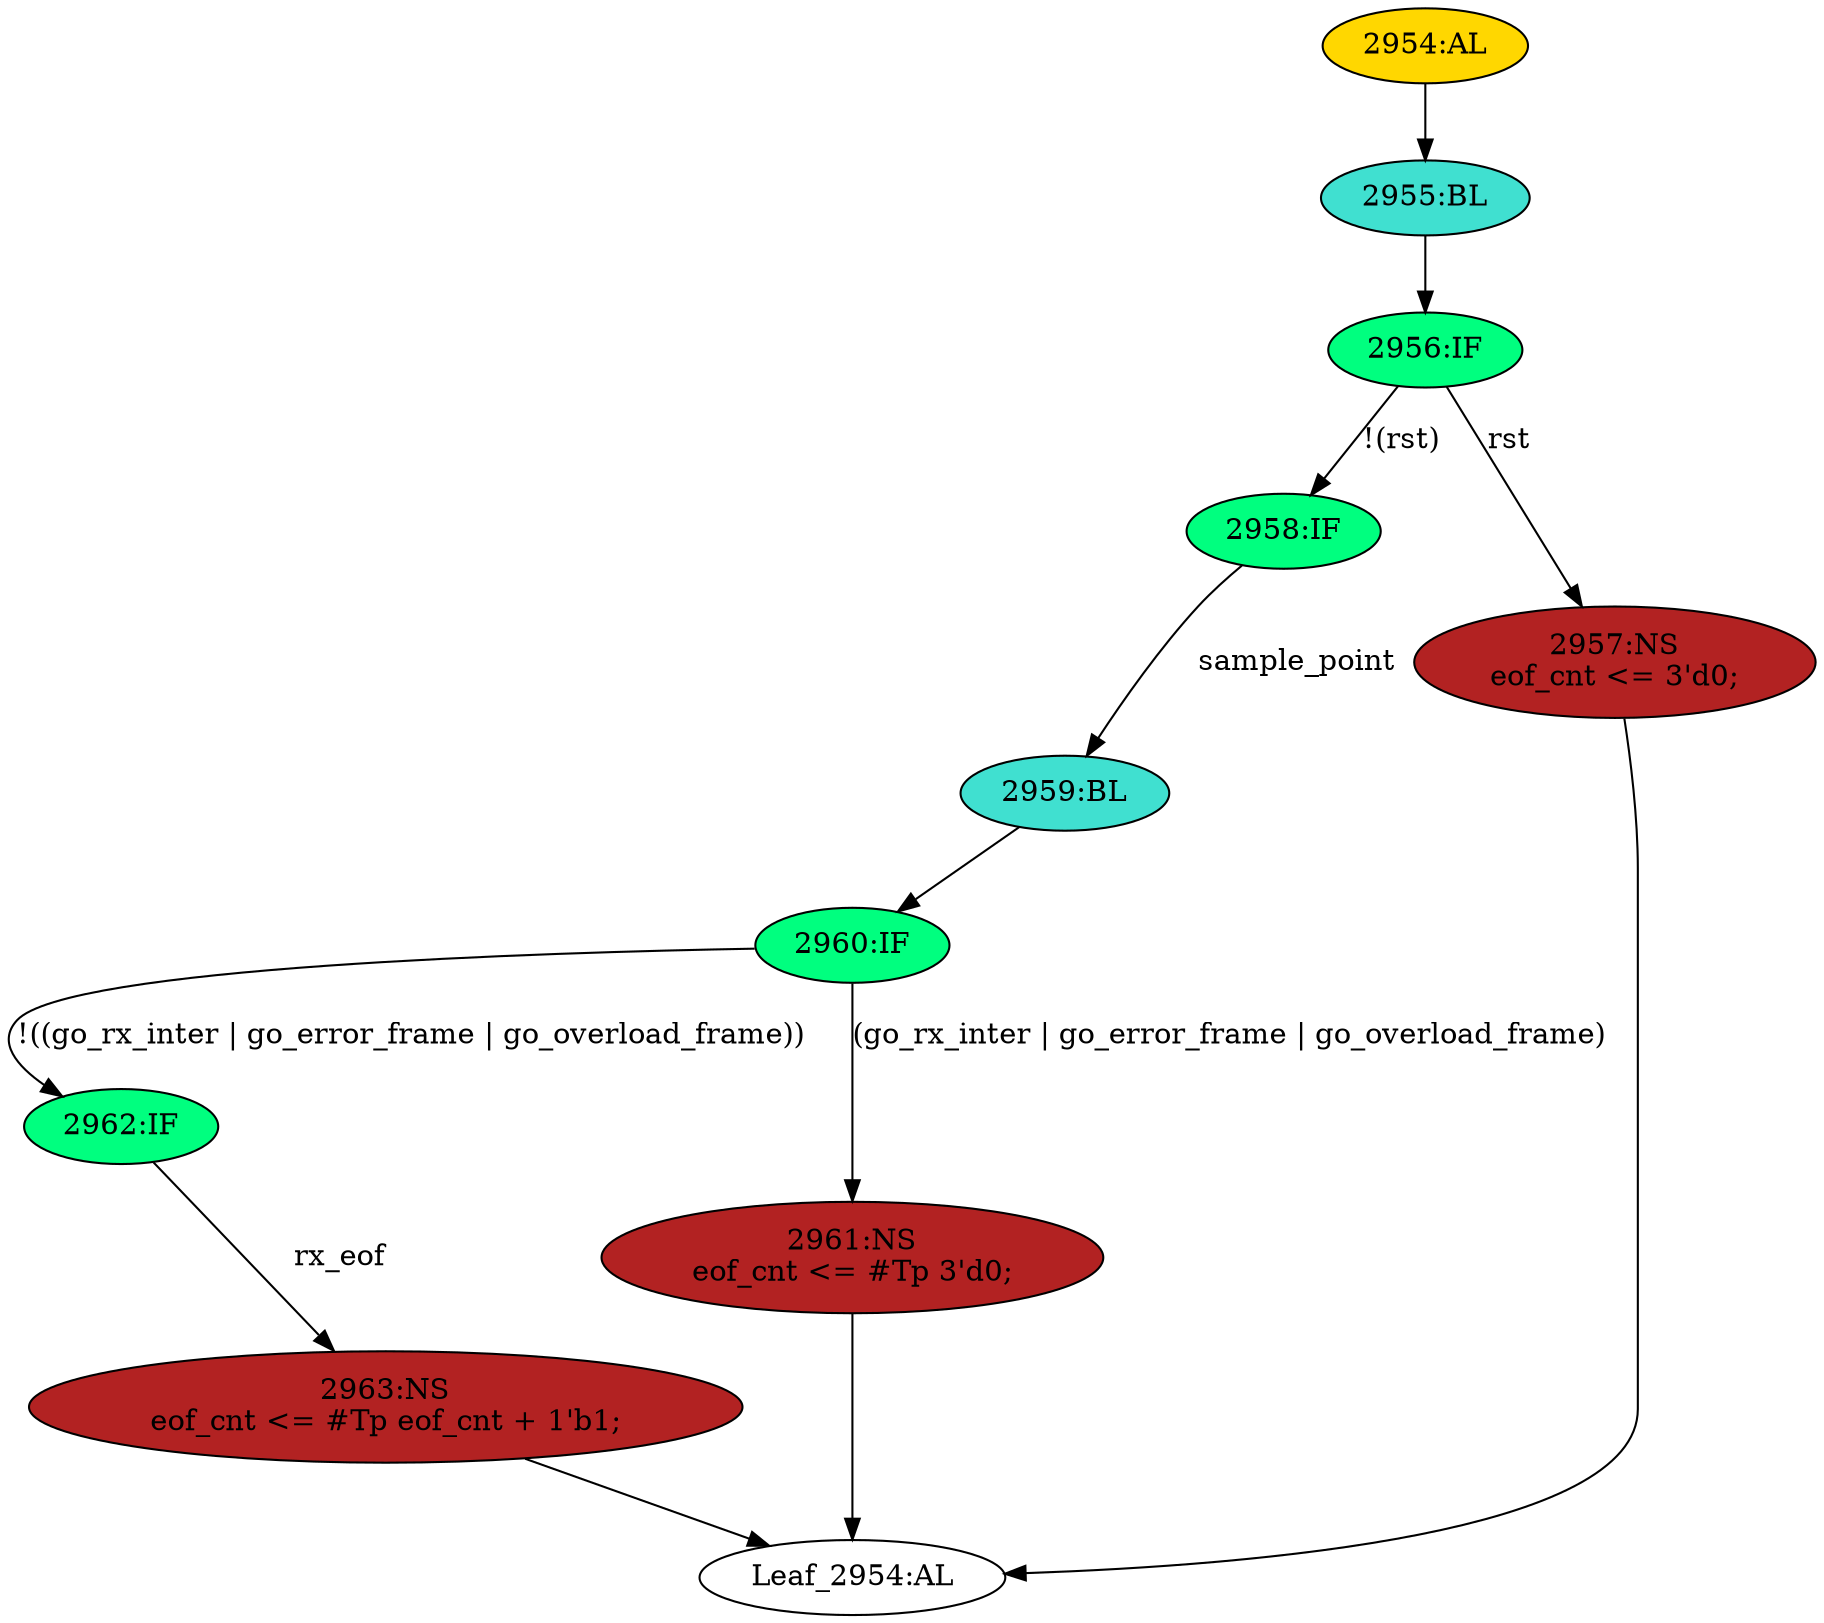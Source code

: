 strict digraph "" {
	node [label="\N"];
	"2959:BL"	 [ast="<pyverilog.vparser.ast.Block object at 0x7f44f6925690>",
		fillcolor=turquoise,
		label="2959:BL",
		statements="[]",
		style=filled,
		typ=Block];
	"2960:IF"	 [ast="<pyverilog.vparser.ast.IfStatement object at 0x7f44f69256d0>",
		fillcolor=springgreen,
		label="2960:IF",
		statements="[]",
		style=filled,
		typ=IfStatement];
	"2959:BL" -> "2960:IF"	 [cond="[]",
		lineno=None];
	"2958:IF"	 [ast="<pyverilog.vparser.ast.IfStatement object at 0x7f44f6925d50>",
		fillcolor=springgreen,
		label="2958:IF",
		statements="[]",
		style=filled,
		typ=IfStatement];
	"2958:IF" -> "2959:BL"	 [cond="['sample_point']",
		label=sample_point,
		lineno=2958];
	"2957:NS"	 [ast="<pyverilog.vparser.ast.NonblockingSubstitution object at 0x7f44f6925e10>",
		fillcolor=firebrick,
		label="2957:NS
eof_cnt <= 3'd0;",
		statements="[<pyverilog.vparser.ast.NonblockingSubstitution object at 0x7f44f6925e10>]",
		style=filled,
		typ=NonblockingSubstitution];
	"Leaf_2954:AL"	 [def_var="['eof_cnt']",
		label="Leaf_2954:AL"];
	"2957:NS" -> "Leaf_2954:AL"	 [cond="[]",
		lineno=None];
	"2962:IF"	 [ast="<pyverilog.vparser.ast.IfStatement object at 0x7f44f6925710>",
		fillcolor=springgreen,
		label="2962:IF",
		statements="[]",
		style=filled,
		typ=IfStatement];
	"2960:IF" -> "2962:IF"	 [cond="['go_rx_inter', 'go_error_frame', 'go_overload_frame']",
		label="!((go_rx_inter | go_error_frame | go_overload_frame))",
		lineno=2960];
	"2961:NS"	 [ast="<pyverilog.vparser.ast.NonblockingSubstitution object at 0x7f44f69259d0>",
		fillcolor=firebrick,
		label="2961:NS
eof_cnt <= #Tp 3'd0;",
		statements="[<pyverilog.vparser.ast.NonblockingSubstitution object at 0x7f44f69259d0>]",
		style=filled,
		typ=NonblockingSubstitution];
	"2960:IF" -> "2961:NS"	 [cond="['go_rx_inter', 'go_error_frame', 'go_overload_frame']",
		label="(go_rx_inter | go_error_frame | go_overload_frame)",
		lineno=2960];
	"2954:AL"	 [ast="<pyverilog.vparser.ast.Always object at 0x7f44f6925f50>",
		clk_sens=True,
		fillcolor=gold,
		label="2954:AL",
		sens="['clk', 'rst']",
		statements="[]",
		style=filled,
		typ=Always,
		use_var="['rx_eof', 'sample_point', 'go_rx_inter', 'go_overload_frame', 'go_error_frame', 'eof_cnt', 'rst']"];
	"2955:BL"	 [ast="<pyverilog.vparser.ast.Block object at 0x7f44f693b110>",
		fillcolor=turquoise,
		label="2955:BL",
		statements="[]",
		style=filled,
		typ=Block];
	"2954:AL" -> "2955:BL"	 [cond="[]",
		lineno=None];
	"2963:NS"	 [ast="<pyverilog.vparser.ast.NonblockingSubstitution object at 0x7f44f6925750>",
		fillcolor=firebrick,
		label="2963:NS
eof_cnt <= #Tp eof_cnt + 1'b1;",
		statements="[<pyverilog.vparser.ast.NonblockingSubstitution object at 0x7f44f6925750>]",
		style=filled,
		typ=NonblockingSubstitution];
	"2962:IF" -> "2963:NS"	 [cond="['rx_eof']",
		label=rx_eof,
		lineno=2962];
	"2961:NS" -> "Leaf_2954:AL"	 [cond="[]",
		lineno=None];
	"2956:IF"	 [ast="<pyverilog.vparser.ast.IfStatement object at 0x7f44f693b150>",
		fillcolor=springgreen,
		label="2956:IF",
		statements="[]",
		style=filled,
		typ=IfStatement];
	"2955:BL" -> "2956:IF"	 [cond="[]",
		lineno=None];
	"2956:IF" -> "2958:IF"	 [cond="['rst']",
		label="!(rst)",
		lineno=2956];
	"2956:IF" -> "2957:NS"	 [cond="['rst']",
		label=rst,
		lineno=2956];
	"2963:NS" -> "Leaf_2954:AL"	 [cond="[]",
		lineno=None];
}
